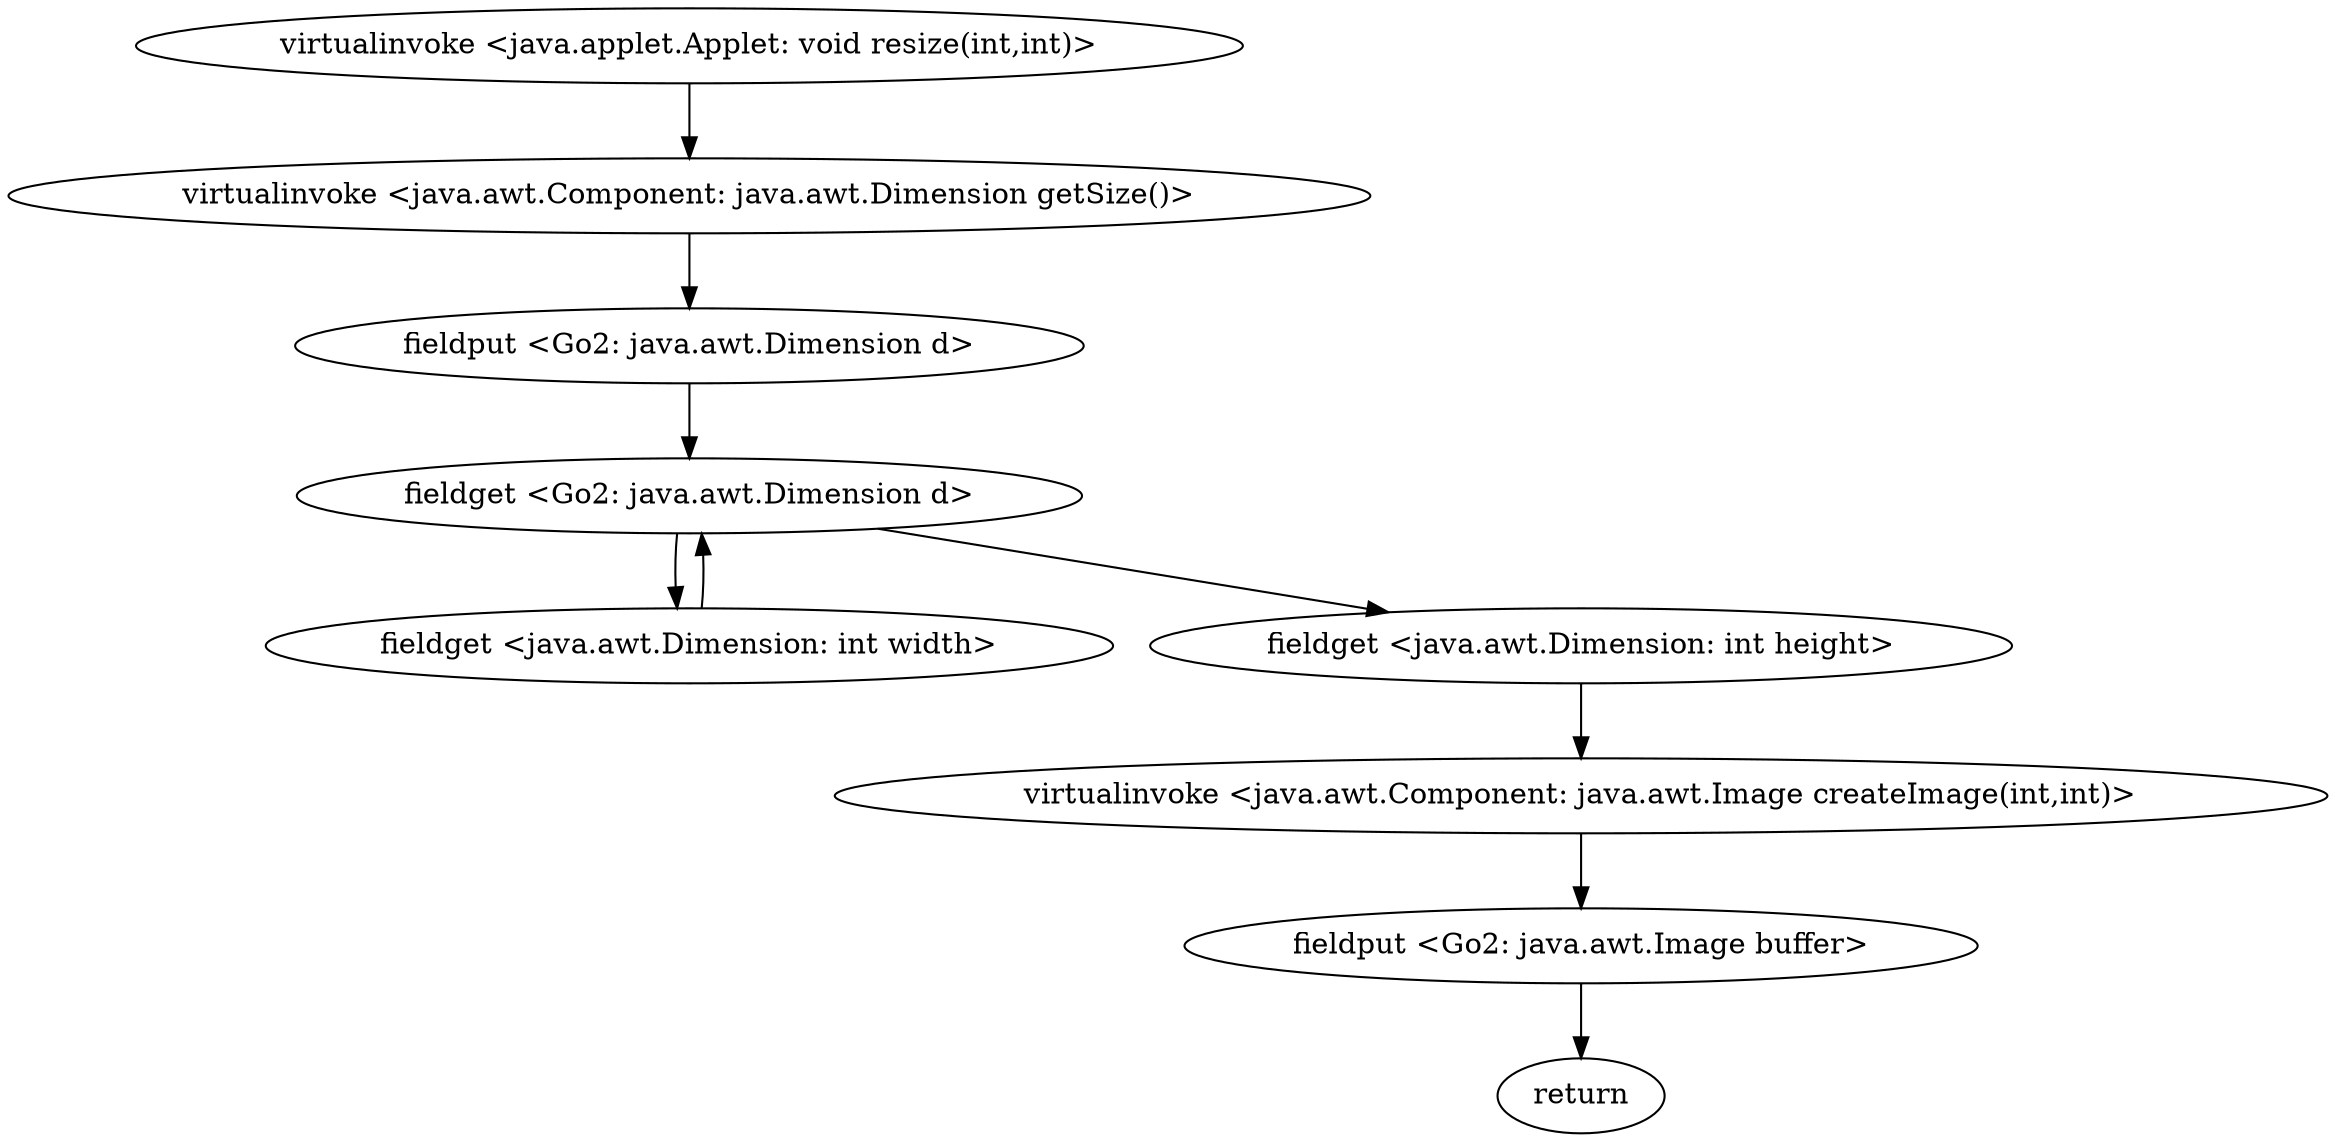 digraph "" {
"virtualinvoke <java.applet.Applet: void resize(int,int)>";
 "virtualinvoke <java.applet.Applet: void resize(int,int)>"->"virtualinvoke <java.awt.Component: java.awt.Dimension getSize()>";
 "virtualinvoke <java.awt.Component: java.awt.Dimension getSize()>"->"fieldput <Go2: java.awt.Dimension d>";
 "fieldput <Go2: java.awt.Dimension d>"->"fieldget <Go2: java.awt.Dimension d>";
 "fieldget <Go2: java.awt.Dimension d>"->"fieldget <java.awt.Dimension: int width>";
 "fieldget <java.awt.Dimension: int width>"->"fieldget <Go2: java.awt.Dimension d>";
 "fieldget <Go2: java.awt.Dimension d>"->"fieldget <java.awt.Dimension: int height>";
 "fieldget <java.awt.Dimension: int height>"->"virtualinvoke <java.awt.Component: java.awt.Image createImage(int,int)>";
 "virtualinvoke <java.awt.Component: java.awt.Image createImage(int,int)>"->"fieldput <Go2: java.awt.Image buffer>";
 "fieldput <Go2: java.awt.Image buffer>"->"return";
}
